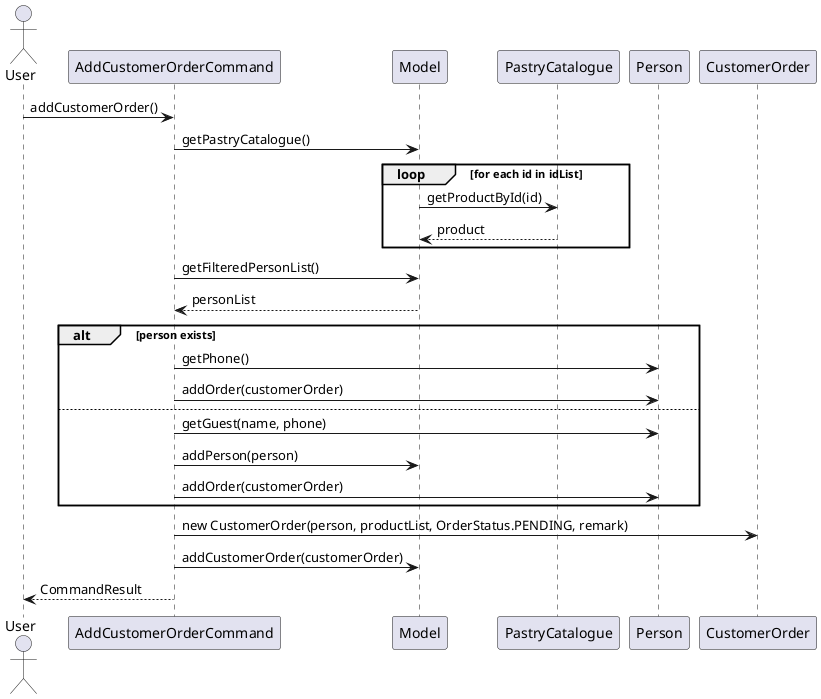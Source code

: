 @startuml
actor User
participant "AddCustomerOrderCommand" as ACC
participant "Model" as M
participant "PastryCatalogue" as PC
participant "Person" as P
participant "CustomerOrder" as CO

User -> ACC: addCustomerOrder()
ACC -> M: getPastryCatalogue()
loop for each id in idList
    M -> PC: getProductById(id)
    PC --> M: product
end
ACC -> M: getFilteredPersonList()
M --> ACC: personList
alt person exists
    ACC -> P: getPhone()
    ACC -> P: addOrder(customerOrder)
else
    ACC -> P: getGuest(name, phone)
    ACC -> M: addPerson(person)
    ACC -> P: addOrder(customerOrder)
end
ACC -> CO: new CustomerOrder(person, productList, OrderStatus.PENDING, remark)
ACC -> M: addCustomerOrder(customerOrder)
ACC --> User: CommandResult
@enduml